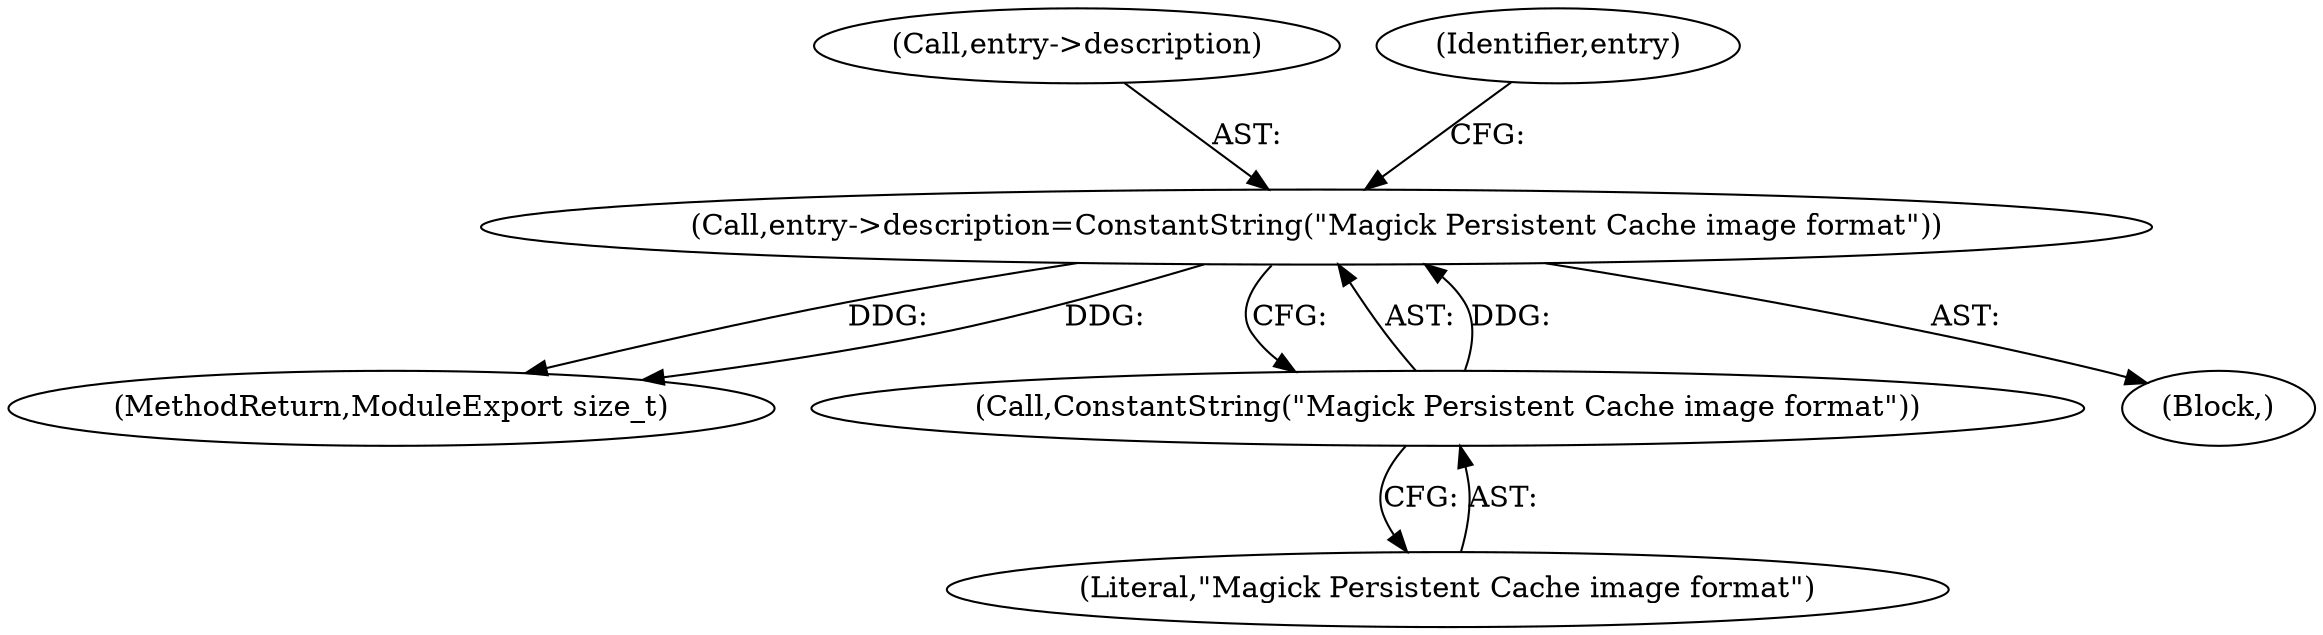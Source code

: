 digraph "0_ImageMagick_529ff26b68febb2ac03062c58452ea0b4c6edbc1@pointer" {
"1000154" [label="(Call,entry->description=ConstantString(\"Magick Persistent Cache image format\"))"];
"1000158" [label="(Call,ConstantString(\"Magick Persistent Cache image format\"))"];
"1000155" [label="(Call,entry->description)"];
"1000159" [label="(Literal,\"Magick Persistent Cache image format\")"];
"1000154" [label="(Call,entry->description=ConstantString(\"Magick Persistent Cache image format\"))"];
"1000177" [label="(MethodReturn,ModuleExport size_t)"];
"1000158" [label="(Call,ConstantString(\"Magick Persistent Cache image format\"))"];
"1000162" [label="(Identifier,entry)"];
"1000102" [label="(Block,)"];
"1000154" -> "1000102"  [label="AST: "];
"1000154" -> "1000158"  [label="CFG: "];
"1000155" -> "1000154"  [label="AST: "];
"1000158" -> "1000154"  [label="AST: "];
"1000162" -> "1000154"  [label="CFG: "];
"1000154" -> "1000177"  [label="DDG: "];
"1000154" -> "1000177"  [label="DDG: "];
"1000158" -> "1000154"  [label="DDG: "];
"1000158" -> "1000159"  [label="CFG: "];
"1000159" -> "1000158"  [label="AST: "];
}
